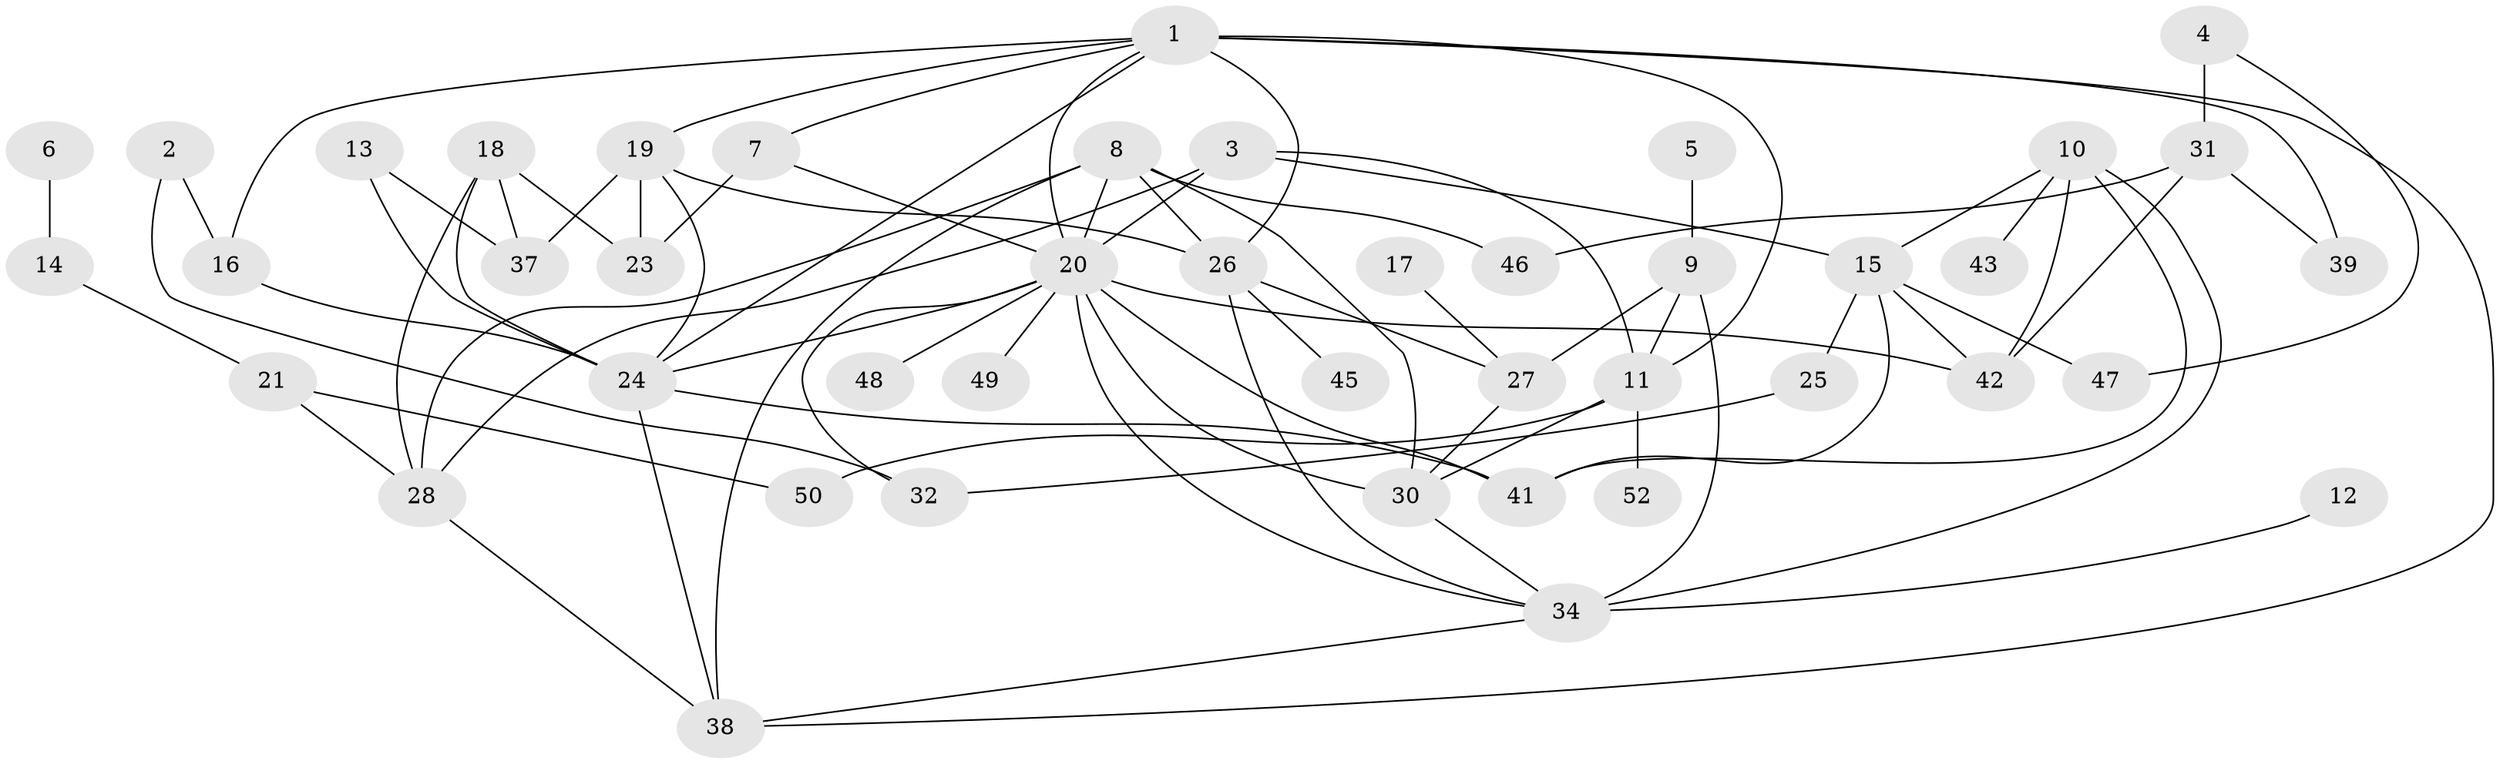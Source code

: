 // original degree distribution, {3: 0.17475728155339806, 2: 0.30097087378640774, 4: 0.0970873786407767, 1: 0.18446601941747573, 5: 0.0970873786407767, 7: 0.009708737864077669, 6: 0.05825242718446602, 0: 0.07766990291262135}
// Generated by graph-tools (version 1.1) at 2025/33/03/09/25 02:33:23]
// undirected, 44 vertices, 79 edges
graph export_dot {
graph [start="1"]
  node [color=gray90,style=filled];
  1;
  2;
  3;
  4;
  5;
  6;
  7;
  8;
  9;
  10;
  11;
  12;
  13;
  14;
  15;
  16;
  17;
  18;
  19;
  20;
  21;
  23;
  24;
  25;
  26;
  27;
  28;
  30;
  31;
  32;
  34;
  37;
  38;
  39;
  41;
  42;
  43;
  45;
  46;
  47;
  48;
  49;
  50;
  52;
  1 -- 7 [weight=1.0];
  1 -- 11 [weight=1.0];
  1 -- 16 [weight=1.0];
  1 -- 19 [weight=1.0];
  1 -- 20 [weight=1.0];
  1 -- 24 [weight=1.0];
  1 -- 26 [weight=1.0];
  1 -- 38 [weight=1.0];
  1 -- 39 [weight=2.0];
  2 -- 16 [weight=1.0];
  2 -- 32 [weight=1.0];
  3 -- 11 [weight=1.0];
  3 -- 15 [weight=1.0];
  3 -- 20 [weight=1.0];
  3 -- 28 [weight=1.0];
  4 -- 31 [weight=2.0];
  4 -- 47 [weight=1.0];
  5 -- 9 [weight=1.0];
  6 -- 14 [weight=1.0];
  7 -- 20 [weight=1.0];
  7 -- 23 [weight=1.0];
  8 -- 20 [weight=1.0];
  8 -- 26 [weight=1.0];
  8 -- 28 [weight=1.0];
  8 -- 30 [weight=1.0];
  8 -- 38 [weight=1.0];
  8 -- 46 [weight=1.0];
  9 -- 11 [weight=1.0];
  9 -- 27 [weight=1.0];
  9 -- 34 [weight=2.0];
  10 -- 15 [weight=1.0];
  10 -- 34 [weight=1.0];
  10 -- 41 [weight=1.0];
  10 -- 42 [weight=1.0];
  10 -- 43 [weight=1.0];
  11 -- 30 [weight=1.0];
  11 -- 50 [weight=2.0];
  11 -- 52 [weight=1.0];
  12 -- 34 [weight=1.0];
  13 -- 24 [weight=1.0];
  13 -- 37 [weight=1.0];
  14 -- 21 [weight=2.0];
  15 -- 25 [weight=1.0];
  15 -- 41 [weight=2.0];
  15 -- 42 [weight=1.0];
  15 -- 47 [weight=1.0];
  16 -- 24 [weight=1.0];
  17 -- 27 [weight=1.0];
  18 -- 23 [weight=1.0];
  18 -- 24 [weight=1.0];
  18 -- 28 [weight=1.0];
  18 -- 37 [weight=1.0];
  19 -- 23 [weight=1.0];
  19 -- 24 [weight=1.0];
  19 -- 26 [weight=1.0];
  19 -- 37 [weight=1.0];
  20 -- 24 [weight=1.0];
  20 -- 30 [weight=1.0];
  20 -- 32 [weight=1.0];
  20 -- 34 [weight=1.0];
  20 -- 41 [weight=1.0];
  20 -- 42 [weight=2.0];
  20 -- 48 [weight=1.0];
  20 -- 49 [weight=1.0];
  21 -- 28 [weight=1.0];
  21 -- 50 [weight=2.0];
  24 -- 38 [weight=1.0];
  24 -- 41 [weight=2.0];
  25 -- 32 [weight=1.0];
  26 -- 27 [weight=1.0];
  26 -- 34 [weight=1.0];
  26 -- 45 [weight=1.0];
  27 -- 30 [weight=1.0];
  28 -- 38 [weight=1.0];
  30 -- 34 [weight=1.0];
  31 -- 39 [weight=1.0];
  31 -- 42 [weight=1.0];
  31 -- 46 [weight=1.0];
  34 -- 38 [weight=1.0];
}
